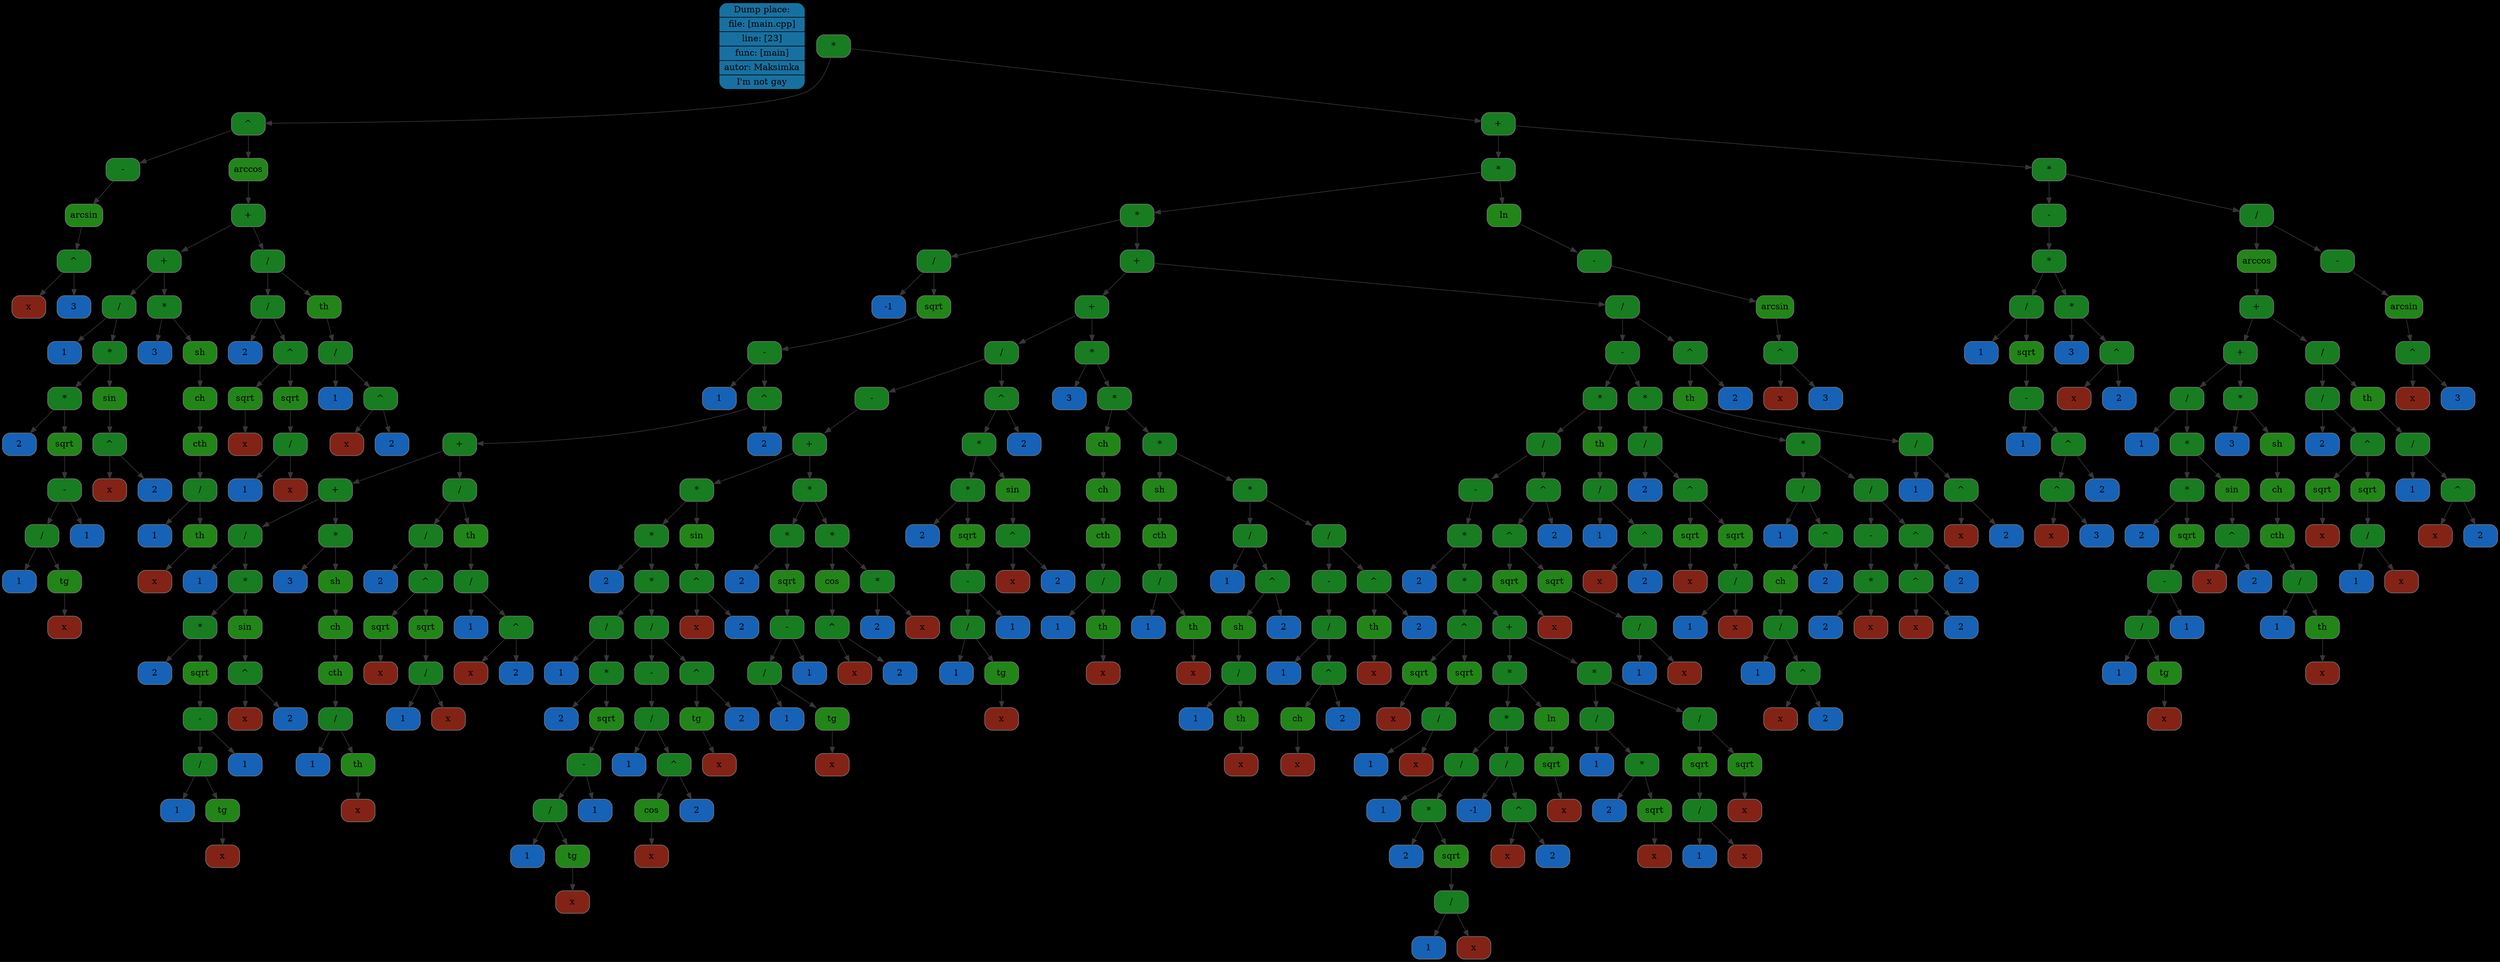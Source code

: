 digraph G{
rankdir=TB
graph [bgcolor="#000000"];
place[shape=Mrecord, style=filled, fillcolor="#1771a0", pos="0,1!",label = " { Dump place: | file: [main.cpp] | line: [23] | func: [main] | autor: Maksimka | I'm not gay } "color = "#000000"];
node0x503000000970[shape=Mrecord, style=filled, fillcolor="#177d20"label ="*", color = "#777777"];
node0x5030000059e0[shape=Mrecord, style=filled, fillcolor="#177d20"label ="^", color = "#777777"];
node0x503000000100[shape=Mrecord, style=filled, fillcolor="#177d20"label ="-", color = "#777777"];
node0x5030000000d0[shape=Mrecord, style=filled, fillcolor="#218617"label ="arcsin", color = "#777777"];
node0x5030000000a0[shape=Mrecord, style=filled, fillcolor="#177d20"label ="^", color = "#777777"];
node0x503000000040[shape=Mrecord, style=filled, fillcolor="#832316"label ="x", color = "#777777"];
node0x503000000070[shape=Mrecord, style=filled, fillcolor="#1662b7"label ="3", color = "#777777"];
node0x503000000940[shape=Mrecord, style=filled, fillcolor="#218617"label ="arccos", color = "#777777"];
node0x503000000910[shape=Mrecord, style=filled, fillcolor="#177d20"label ="+", color = "#777777"];
node0x5030000005e0[shape=Mrecord, style=filled, fillcolor="#177d20"label ="+", color = "#777777"];
node0x503000000400[shape=Mrecord, style=filled, fillcolor="#177d20"label ="/", color = "#777777"];
node0x503000000130[shape=Mrecord, style=filled, fillcolor="#1662b7"label ="1", color = "#777777"];
node0x5030000003d0[shape=Mrecord, style=filled, fillcolor="#177d20"label ="*", color = "#777777"];
node0x5030000002e0[shape=Mrecord, style=filled, fillcolor="#177d20"label ="*", color = "#777777"];
node0x503000000160[shape=Mrecord, style=filled, fillcolor="#1662b7"label ="2", color = "#777777"];
node0x5030000002b0[shape=Mrecord, style=filled, fillcolor="#218617"label ="sqrt", color = "#777777"];
node0x503000000280[shape=Mrecord, style=filled, fillcolor="#177d20"label ="-", color = "#777777"];
node0x503000000220[shape=Mrecord, style=filled, fillcolor="#177d20"label ="/", color = "#777777"];
node0x503000000190[shape=Mrecord, style=filled, fillcolor="#1662b7"label ="1", color = "#777777"];
node0x5030000001f0[shape=Mrecord, style=filled, fillcolor="#218617"label ="tg", color = "#777777"];
node0x5030000001c0[shape=Mrecord, style=filled, fillcolor="#832316"label ="x", color = "#777777"];
node0x503000000250[shape=Mrecord, style=filled, fillcolor="#1662b7"label ="1", color = "#777777"];
node0x5030000003a0[shape=Mrecord, style=filled, fillcolor="#218617"label ="sin", color = "#777777"];
node0x503000000370[shape=Mrecord, style=filled, fillcolor="#177d20"label ="^", color = "#777777"];
node0x503000000310[shape=Mrecord, style=filled, fillcolor="#832316"label ="x", color = "#777777"];
node0x503000000340[shape=Mrecord, style=filled, fillcolor="#1662b7"label ="2", color = "#777777"];
node0x5030000005b0[shape=Mrecord, style=filled, fillcolor="#177d20"label ="*", color = "#777777"];
node0x503000000430[shape=Mrecord, style=filled, fillcolor="#1662b7"label ="3", color = "#777777"];
node0x503000000580[shape=Mrecord, style=filled, fillcolor="#218617"label ="sh", color = "#777777"];
node0x503000000550[shape=Mrecord, style=filled, fillcolor="#218617"label ="ch", color = "#777777"];
node0x503000000520[shape=Mrecord, style=filled, fillcolor="#218617"label ="cth", color = "#777777"];
node0x5030000004f0[shape=Mrecord, style=filled, fillcolor="#177d20"label ="/", color = "#777777"];
node0x503000000460[shape=Mrecord, style=filled, fillcolor="#1662b7"label ="1", color = "#777777"];
node0x5030000004c0[shape=Mrecord, style=filled, fillcolor="#218617"label ="th", color = "#777777"];
node0x503000000490[shape=Mrecord, style=filled, fillcolor="#832316"label ="x", color = "#777777"];
node0x5030000008e0[shape=Mrecord, style=filled, fillcolor="#177d20"label ="/", color = "#777777"];
node0x503000000790[shape=Mrecord, style=filled, fillcolor="#177d20"label ="/", color = "#777777"];
node0x503000000610[shape=Mrecord, style=filled, fillcolor="#1662b7"label ="2", color = "#777777"];
node0x503000000760[shape=Mrecord, style=filled, fillcolor="#177d20"label ="^", color = "#777777"];
node0x503000000670[shape=Mrecord, style=filled, fillcolor="#218617"label ="sqrt", color = "#777777"];
node0x503000000640[shape=Mrecord, style=filled, fillcolor="#832316"label ="x", color = "#777777"];
node0x503000000730[shape=Mrecord, style=filled, fillcolor="#218617"label ="sqrt", color = "#777777"];
node0x503000000700[shape=Mrecord, style=filled, fillcolor="#177d20"label ="/", color = "#777777"];
node0x5030000006a0[shape=Mrecord, style=filled, fillcolor="#1662b7"label ="1", color = "#777777"];
node0x5030000006d0[shape=Mrecord, style=filled, fillcolor="#832316"label ="x", color = "#777777"];
node0x5030000008b0[shape=Mrecord, style=filled, fillcolor="#218617"label ="th", color = "#777777"];
node0x503000000880[shape=Mrecord, style=filled, fillcolor="#177d20"label ="/", color = "#777777"];
node0x5030000007c0[shape=Mrecord, style=filled, fillcolor="#1662b7"label ="1", color = "#777777"];
node0x503000000850[shape=Mrecord, style=filled, fillcolor="#177d20"label ="^", color = "#777777"];
node0x5030000007f0[shape=Mrecord, style=filled, fillcolor="#832316"label ="x", color = "#777777"];
node0x503000000820[shape=Mrecord, style=filled, fillcolor="#1662b7"label ="2", color = "#777777"];
node0x503000005a10[shape=Mrecord, style=filled, fillcolor="#177d20"label ="+", color = "#777777"];
node0x503000005980[shape=Mrecord, style=filled, fillcolor="#177d20"label ="*", color = "#777777"];
node0x5030000013c0[shape=Mrecord, style=filled, fillcolor="#177d20"label ="*", color = "#777777"];
node0x503000001c00[shape=Mrecord, style=filled, fillcolor="#177d20"label ="/", color = "#777777"];
node0x503000002530[shape=Mrecord, style=filled, fillcolor="#1662b7"label ="-1", color = "#777777"];
node0x503000002560[shape=Mrecord, style=filled, fillcolor="#218617"label ="sqrt", color = "#777777"];
node0x503000002500[shape=Mrecord, style=filled, fillcolor="#177d20"label ="-", color = "#777777"];
node0x503000002470[shape=Mrecord, style=filled, fillcolor="#1662b7"label ="1", color = "#777777"];
node0x5030000024a0[shape=Mrecord, style=filled, fillcolor="#177d20"label ="^", color = "#777777"];
node0x503000001c30[shape=Mrecord, style=filled, fillcolor="#177d20"label ="+", color = "#777777"];
node0x503000001c60[shape=Mrecord, style=filled, fillcolor="#177d20"label ="+", color = "#777777"];
node0x503000001c90[shape=Mrecord, style=filled, fillcolor="#177d20"label ="/", color = "#777777"];
node0x503000001cc0[shape=Mrecord, style=filled, fillcolor="#1662b7"label ="1", color = "#777777"];
node0x503000001cf0[shape=Mrecord, style=filled, fillcolor="#177d20"label ="*", color = "#777777"];
node0x503000001d20[shape=Mrecord, style=filled, fillcolor="#177d20"label ="*", color = "#777777"];
node0x503000001d50[shape=Mrecord, style=filled, fillcolor="#1662b7"label ="2", color = "#777777"];
node0x503000001d80[shape=Mrecord, style=filled, fillcolor="#218617"label ="sqrt", color = "#777777"];
node0x503000001db0[shape=Mrecord, style=filled, fillcolor="#177d20"label ="-", color = "#777777"];
node0x503000001de0[shape=Mrecord, style=filled, fillcolor="#177d20"label ="/", color = "#777777"];
node0x503000001e10[shape=Mrecord, style=filled, fillcolor="#1662b7"label ="1", color = "#777777"];
node0x503000001e40[shape=Mrecord, style=filled, fillcolor="#218617"label ="tg", color = "#777777"];
node0x503000001e70[shape=Mrecord, style=filled, fillcolor="#832316"label ="x", color = "#777777"];
node0x503000001ea0[shape=Mrecord, style=filled, fillcolor="#1662b7"label ="1", color = "#777777"];
node0x503000001ed0[shape=Mrecord, style=filled, fillcolor="#218617"label ="sin", color = "#777777"];
node0x503000001f00[shape=Mrecord, style=filled, fillcolor="#177d20"label ="^", color = "#777777"];
node0x503000001f30[shape=Mrecord, style=filled, fillcolor="#832316"label ="x", color = "#777777"];
node0x503000001f60[shape=Mrecord, style=filled, fillcolor="#1662b7"label ="2", color = "#777777"];
node0x503000001f90[shape=Mrecord, style=filled, fillcolor="#177d20"label ="*", color = "#777777"];
node0x503000001fc0[shape=Mrecord, style=filled, fillcolor="#1662b7"label ="3", color = "#777777"];
node0x503000001ff0[shape=Mrecord, style=filled, fillcolor="#218617"label ="sh", color = "#777777"];
node0x503000002020[shape=Mrecord, style=filled, fillcolor="#218617"label ="ch", color = "#777777"];
node0x503000002050[shape=Mrecord, style=filled, fillcolor="#218617"label ="cth", color = "#777777"];
node0x503000002080[shape=Mrecord, style=filled, fillcolor="#177d20"label ="/", color = "#777777"];
node0x5030000020b0[shape=Mrecord, style=filled, fillcolor="#1662b7"label ="1", color = "#777777"];
node0x5030000020e0[shape=Mrecord, style=filled, fillcolor="#218617"label ="th", color = "#777777"];
node0x503000002110[shape=Mrecord, style=filled, fillcolor="#832316"label ="x", color = "#777777"];
node0x503000002140[shape=Mrecord, style=filled, fillcolor="#177d20"label ="/", color = "#777777"];
node0x503000002170[shape=Mrecord, style=filled, fillcolor="#177d20"label ="/", color = "#777777"];
node0x5030000021a0[shape=Mrecord, style=filled, fillcolor="#1662b7"label ="2", color = "#777777"];
node0x5030000021d0[shape=Mrecord, style=filled, fillcolor="#177d20"label ="^", color = "#777777"];
node0x503000002200[shape=Mrecord, style=filled, fillcolor="#218617"label ="sqrt", color = "#777777"];
node0x503000002230[shape=Mrecord, style=filled, fillcolor="#832316"label ="x", color = "#777777"];
node0x503000002260[shape=Mrecord, style=filled, fillcolor="#218617"label ="sqrt", color = "#777777"];
node0x503000002290[shape=Mrecord, style=filled, fillcolor="#177d20"label ="/", color = "#777777"];
node0x5030000022c0[shape=Mrecord, style=filled, fillcolor="#1662b7"label ="1", color = "#777777"];
node0x5030000022f0[shape=Mrecord, style=filled, fillcolor="#832316"label ="x", color = "#777777"];
node0x503000002320[shape=Mrecord, style=filled, fillcolor="#218617"label ="th", color = "#777777"];
node0x503000002350[shape=Mrecord, style=filled, fillcolor="#177d20"label ="/", color = "#777777"];
node0x503000002380[shape=Mrecord, style=filled, fillcolor="#1662b7"label ="1", color = "#777777"];
node0x5030000023b0[shape=Mrecord, style=filled, fillcolor="#177d20"label ="^", color = "#777777"];
node0x5030000023e0[shape=Mrecord, style=filled, fillcolor="#832316"label ="x", color = "#777777"];
node0x503000002410[shape=Mrecord, style=filled, fillcolor="#1662b7"label ="2", color = "#777777"];
node0x503000002440[shape=Mrecord, style=filled, fillcolor="#1662b7"label ="2", color = "#777777"];
node0x5030000013f0[shape=Mrecord, style=filled, fillcolor="#177d20"label ="+", color = "#777777"];
node0x503000001420[shape=Mrecord, style=filled, fillcolor="#177d20"label ="+", color = "#777777"];
node0x503000001450[shape=Mrecord, style=filled, fillcolor="#177d20"label ="/", color = "#777777"];
node0x5030000036d0[shape=Mrecord, style=filled, fillcolor="#177d20"label ="-", color = "#777777"];
node0x5030000036a0[shape=Mrecord, style=filled, fillcolor="#177d20"label ="+", color = "#777777"];
node0x503000003340[shape=Mrecord, style=filled, fillcolor="#177d20"label ="*", color = "#777777"];
node0x503000002860[shape=Mrecord, style=filled, fillcolor="#177d20"label ="*", color = "#777777"];
node0x503000002890[shape=Mrecord, style=filled, fillcolor="#1662b7"label ="2", color = "#777777"];
node0x503000002b00[shape=Mrecord, style=filled, fillcolor="#177d20"label ="*", color = "#777777"];
node0x503000002c50[shape=Mrecord, style=filled, fillcolor="#177d20"label ="/", color = "#777777"];
node0x503000002e00[shape=Mrecord, style=filled, fillcolor="#1662b7"label ="1", color = "#777777"];
node0x503000002e30[shape=Mrecord, style=filled, fillcolor="#177d20"label ="*", color = "#777777"];
node0x503000002da0[shape=Mrecord, style=filled, fillcolor="#1662b7"label ="2", color = "#777777"];
node0x503000002dd0[shape=Mrecord, style=filled, fillcolor="#218617"label ="sqrt", color = "#777777"];
node0x503000002c80[shape=Mrecord, style=filled, fillcolor="#177d20"label ="-", color = "#777777"];
node0x503000002cb0[shape=Mrecord, style=filled, fillcolor="#177d20"label ="/", color = "#777777"];
node0x503000002ce0[shape=Mrecord, style=filled, fillcolor="#1662b7"label ="1", color = "#777777"];
node0x503000002d10[shape=Mrecord, style=filled, fillcolor="#218617"label ="tg", color = "#777777"];
node0x503000002d40[shape=Mrecord, style=filled, fillcolor="#832316"label ="x", color = "#777777"];
node0x503000002d70[shape=Mrecord, style=filled, fillcolor="#1662b7"label ="1", color = "#777777"];
node0x503000002b30[shape=Mrecord, style=filled, fillcolor="#177d20"label ="/", color = "#777777"];
node0x503000003100[shape=Mrecord, style=filled, fillcolor="#177d20"label ="-", color = "#777777"];
node0x5030000030d0[shape=Mrecord, style=filled, fillcolor="#177d20"label ="/", color = "#777777"];
node0x503000002fb0[shape=Mrecord, style=filled, fillcolor="#1662b7"label ="1", color = "#777777"];
node0x503000002fe0[shape=Mrecord, style=filled, fillcolor="#177d20"label ="^", color = "#777777"];
node0x503000002f50[shape=Mrecord, style=filled, fillcolor="#218617"label ="cos", color = "#777777"];
node0x503000002f20[shape=Mrecord, style=filled, fillcolor="#832316"label ="x", color = "#777777"];
node0x503000002f80[shape=Mrecord, style=filled, fillcolor="#1662b7"label ="2", color = "#777777"];
node0x503000003130[shape=Mrecord, style=filled, fillcolor="#177d20"label ="^", color = "#777777"];
node0x503000003010[shape=Mrecord, style=filled, fillcolor="#218617"label ="tg", color = "#777777"];
node0x503000003040[shape=Mrecord, style=filled, fillcolor="#832316"label ="x", color = "#777777"];
node0x503000003070[shape=Mrecord, style=filled, fillcolor="#1662b7"label ="2", color = "#777777"];
node0x5030000027a0[shape=Mrecord, style=filled, fillcolor="#218617"label ="sin", color = "#777777"];
node0x5030000027d0[shape=Mrecord, style=filled, fillcolor="#177d20"label ="^", color = "#777777"];
node0x503000002800[shape=Mrecord, style=filled, fillcolor="#832316"label ="x", color = "#777777"];
node0x503000002830[shape=Mrecord, style=filled, fillcolor="#1662b7"label ="2", color = "#777777"];
node0x503000003370[shape=Mrecord, style=filled, fillcolor="#177d20"label ="*", color = "#777777"];
node0x5030000025f0[shape=Mrecord, style=filled, fillcolor="#177d20"label ="*", color = "#777777"];
node0x503000002620[shape=Mrecord, style=filled, fillcolor="#1662b7"label ="2", color = "#777777"];
node0x503000002650[shape=Mrecord, style=filled, fillcolor="#218617"label ="sqrt", color = "#777777"];
node0x503000002680[shape=Mrecord, style=filled, fillcolor="#177d20"label ="-", color = "#777777"];
node0x5030000026b0[shape=Mrecord, style=filled, fillcolor="#177d20"label ="/", color = "#777777"];
node0x5030000026e0[shape=Mrecord, style=filled, fillcolor="#1662b7"label ="1", color = "#777777"];
node0x503000002710[shape=Mrecord, style=filled, fillcolor="#218617"label ="tg", color = "#777777"];
node0x503000002740[shape=Mrecord, style=filled, fillcolor="#832316"label ="x", color = "#777777"];
node0x503000002770[shape=Mrecord, style=filled, fillcolor="#1662b7"label ="1", color = "#777777"];
node0x503000002a10[shape=Mrecord, style=filled, fillcolor="#177d20"label ="*", color = "#777777"];
node0x5030000031c0[shape=Mrecord, style=filled, fillcolor="#218617"label ="cos", color = "#777777"];
node0x5030000031f0[shape=Mrecord, style=filled, fillcolor="#177d20"label ="^", color = "#777777"];
node0x503000003220[shape=Mrecord, style=filled, fillcolor="#832316"label ="x", color = "#777777"];
node0x503000003250[shape=Mrecord, style=filled, fillcolor="#1662b7"label ="2", color = "#777777"];
node0x503000002a40[shape=Mrecord, style=filled, fillcolor="#177d20"label ="*", color = "#777777"];
node0x5030000032e0[shape=Mrecord, style=filled, fillcolor="#1662b7"label ="2", color = "#777777"];
node0x503000003310[shape=Mrecord, style=filled, fillcolor="#832316"label ="x", color = "#777777"];
node0x503000003700[shape=Mrecord, style=filled, fillcolor="#177d20"label ="^", color = "#777777"];
node0x5030000033a0[shape=Mrecord, style=filled, fillcolor="#177d20"label ="*", color = "#777777"];
node0x5030000033d0[shape=Mrecord, style=filled, fillcolor="#177d20"label ="*", color = "#777777"];
node0x503000003400[shape=Mrecord, style=filled, fillcolor="#1662b7"label ="2", color = "#777777"];
node0x503000003430[shape=Mrecord, style=filled, fillcolor="#218617"label ="sqrt", color = "#777777"];
node0x503000003460[shape=Mrecord, style=filled, fillcolor="#177d20"label ="-", color = "#777777"];
node0x503000003490[shape=Mrecord, style=filled, fillcolor="#177d20"label ="/", color = "#777777"];
node0x5030000034c0[shape=Mrecord, style=filled, fillcolor="#1662b7"label ="1", color = "#777777"];
node0x5030000034f0[shape=Mrecord, style=filled, fillcolor="#218617"label ="tg", color = "#777777"];
node0x503000003520[shape=Mrecord, style=filled, fillcolor="#832316"label ="x", color = "#777777"];
node0x503000003550[shape=Mrecord, style=filled, fillcolor="#1662b7"label ="1", color = "#777777"];
node0x503000003580[shape=Mrecord, style=filled, fillcolor="#218617"label ="sin", color = "#777777"];
node0x5030000035b0[shape=Mrecord, style=filled, fillcolor="#177d20"label ="^", color = "#777777"];
node0x5030000035e0[shape=Mrecord, style=filled, fillcolor="#832316"label ="x", color = "#777777"];
node0x503000003610[shape=Mrecord, style=filled, fillcolor="#1662b7"label ="2", color = "#777777"];
node0x503000003640[shape=Mrecord, style=filled, fillcolor="#1662b7"label ="2", color = "#777777"];
node0x503000001750[shape=Mrecord, style=filled, fillcolor="#177d20"label ="*", color = "#777777"];
node0x503000001780[shape=Mrecord, style=filled, fillcolor="#1662b7"label ="3", color = "#777777"];
node0x503000003760[shape=Mrecord, style=filled, fillcolor="#177d20"label ="*", color = "#777777"];
node0x5030000038b0[shape=Mrecord, style=filled, fillcolor="#218617"label ="ch", color = "#777777"];
node0x5030000038e0[shape=Mrecord, style=filled, fillcolor="#218617"label ="ch", color = "#777777"];
node0x503000003910[shape=Mrecord, style=filled, fillcolor="#218617"label ="cth", color = "#777777"];
node0x503000003940[shape=Mrecord, style=filled, fillcolor="#177d20"label ="/", color = "#777777"];
node0x503000003970[shape=Mrecord, style=filled, fillcolor="#1662b7"label ="1", color = "#777777"];
node0x5030000039a0[shape=Mrecord, style=filled, fillcolor="#218617"label ="th", color = "#777777"];
node0x5030000039d0[shape=Mrecord, style=filled, fillcolor="#832316"label ="x", color = "#777777"];
node0x503000003790[shape=Mrecord, style=filled, fillcolor="#177d20"label ="*", color = "#777777"];
node0x503000003a00[shape=Mrecord, style=filled, fillcolor="#218617"label ="sh", color = "#777777"];
node0x503000003a30[shape=Mrecord, style=filled, fillcolor="#218617"label ="cth", color = "#777777"];
node0x503000003a60[shape=Mrecord, style=filled, fillcolor="#177d20"label ="/", color = "#777777"];
node0x503000003a90[shape=Mrecord, style=filled, fillcolor="#1662b7"label ="1", color = "#777777"];
node0x503000003ac0[shape=Mrecord, style=filled, fillcolor="#218617"label ="th", color = "#777777"];
node0x503000003af0[shape=Mrecord, style=filled, fillcolor="#832316"label ="x", color = "#777777"];
node0x5030000037c0[shape=Mrecord, style=filled, fillcolor="#177d20"label ="*", color = "#777777"];
node0x503000003b20[shape=Mrecord, style=filled, fillcolor="#177d20"label ="/", color = "#777777"];
node0x503000003c70[shape=Mrecord, style=filled, fillcolor="#1662b7"label ="1", color = "#777777"];
node0x503000003ca0[shape=Mrecord, style=filled, fillcolor="#177d20"label ="^", color = "#777777"];
node0x503000003c10[shape=Mrecord, style=filled, fillcolor="#218617"label ="sh", color = "#777777"];
node0x503000003b50[shape=Mrecord, style=filled, fillcolor="#177d20"label ="/", color = "#777777"];
node0x503000003b80[shape=Mrecord, style=filled, fillcolor="#1662b7"label ="1", color = "#777777"];
node0x503000003bb0[shape=Mrecord, style=filled, fillcolor="#218617"label ="th", color = "#777777"];
node0x503000003be0[shape=Mrecord, style=filled, fillcolor="#832316"label ="x", color = "#777777"];
node0x503000003c40[shape=Mrecord, style=filled, fillcolor="#1662b7"label ="2", color = "#777777"];
node0x5030000037f0[shape=Mrecord, style=filled, fillcolor="#177d20"label ="/", color = "#777777"];
node0x503000003f70[shape=Mrecord, style=filled, fillcolor="#177d20"label ="-", color = "#777777"];
node0x503000003f40[shape=Mrecord, style=filled, fillcolor="#177d20"label ="/", color = "#777777"];
node0x503000003e20[shape=Mrecord, style=filled, fillcolor="#1662b7"label ="1", color = "#777777"];
node0x503000003e50[shape=Mrecord, style=filled, fillcolor="#177d20"label ="^", color = "#777777"];
node0x503000003dc0[shape=Mrecord, style=filled, fillcolor="#218617"label ="ch", color = "#777777"];
node0x503000003d90[shape=Mrecord, style=filled, fillcolor="#832316"label ="x", color = "#777777"];
node0x503000003df0[shape=Mrecord, style=filled, fillcolor="#1662b7"label ="2", color = "#777777"];
node0x503000003fa0[shape=Mrecord, style=filled, fillcolor="#177d20"label ="^", color = "#777777"];
node0x503000003e80[shape=Mrecord, style=filled, fillcolor="#218617"label ="th", color = "#777777"];
node0x503000003eb0[shape=Mrecord, style=filled, fillcolor="#832316"label ="x", color = "#777777"];
node0x503000003ee0[shape=Mrecord, style=filled, fillcolor="#1662b7"label ="2", color = "#777777"];
node0x503000001900[shape=Mrecord, style=filled, fillcolor="#177d20"label ="/", color = "#777777"];
node0x503000005530[shape=Mrecord, style=filled, fillcolor="#177d20"label ="-", color = "#777777"];
node0x5030000054d0[shape=Mrecord, style=filled, fillcolor="#177d20"label ="*", color = "#777777"];
node0x503000004030[shape=Mrecord, style=filled, fillcolor="#177d20"label ="/", color = "#777777"];
node0x503000004e40[shape=Mrecord, style=filled, fillcolor="#177d20"label ="-", color = "#777777"];
node0x503000004e10[shape=Mrecord, style=filled, fillcolor="#177d20"label ="*", color = "#777777"];
node0x503000004060[shape=Mrecord, style=filled, fillcolor="#1662b7"label ="2", color = "#777777"];
node0x503000004330[shape=Mrecord, style=filled, fillcolor="#177d20"label ="*", color = "#777777"];
node0x503000004c00[shape=Mrecord, style=filled, fillcolor="#177d20"label ="^", color = "#777777"];
node0x503000004360[shape=Mrecord, style=filled, fillcolor="#218617"label ="sqrt", color = "#777777"];
node0x503000004390[shape=Mrecord, style=filled, fillcolor="#832316"label ="x", color = "#777777"];
node0x5030000043c0[shape=Mrecord, style=filled, fillcolor="#218617"label ="sqrt", color = "#777777"];
node0x5030000043f0[shape=Mrecord, style=filled, fillcolor="#177d20"label ="/", color = "#777777"];
node0x503000004420[shape=Mrecord, style=filled, fillcolor="#1662b7"label ="1", color = "#777777"];
node0x503000004450[shape=Mrecord, style=filled, fillcolor="#832316"label ="x", color = "#777777"];
node0x503000004c30[shape=Mrecord, style=filled, fillcolor="#177d20"label ="+", color = "#777777"];
node0x503000004ba0[shape=Mrecord, style=filled, fillcolor="#177d20"label ="*", color = "#777777"];
node0x503000004600[shape=Mrecord, style=filled, fillcolor="#177d20"label ="*", color = "#777777"];
node0x5030000046c0[shape=Mrecord, style=filled, fillcolor="#177d20"label ="/", color = "#777777"];
node0x5030000047e0[shape=Mrecord, style=filled, fillcolor="#1662b7"label ="1", color = "#777777"];
node0x503000004810[shape=Mrecord, style=filled, fillcolor="#177d20"label ="*", color = "#777777"];
node0x503000004780[shape=Mrecord, style=filled, fillcolor="#1662b7"label ="2", color = "#777777"];
node0x5030000047b0[shape=Mrecord, style=filled, fillcolor="#218617"label ="sqrt", color = "#777777"];
node0x5030000046f0[shape=Mrecord, style=filled, fillcolor="#177d20"label ="/", color = "#777777"];
node0x503000004720[shape=Mrecord, style=filled, fillcolor="#1662b7"label ="1", color = "#777777"];
node0x503000004750[shape=Mrecord, style=filled, fillcolor="#832316"label ="x", color = "#777777"];
node0x503000004630[shape=Mrecord, style=filled, fillcolor="#177d20"label ="/", color = "#777777"];
node0x503000004960[shape=Mrecord, style=filled, fillcolor="#1662b7"label ="-1", color = "#777777"];
node0x503000004990[shape=Mrecord, style=filled, fillcolor="#177d20"label ="^", color = "#777777"];
node0x5030000048a0[shape=Mrecord, style=filled, fillcolor="#832316"label ="x", color = "#777777"];
node0x5030000048d0[shape=Mrecord, style=filled, fillcolor="#1662b7"label ="2", color = "#777777"];
node0x5030000049c0[shape=Mrecord, style=filled, fillcolor="#218617"label ="ln", color = "#777777"];
node0x5030000045a0[shape=Mrecord, style=filled, fillcolor="#218617"label ="sqrt", color = "#777777"];
node0x5030000045d0[shape=Mrecord, style=filled, fillcolor="#832316"label ="x", color = "#777777"];
node0x503000004bd0[shape=Mrecord, style=filled, fillcolor="#177d20"label ="*", color = "#777777"];
node0x5030000049f0[shape=Mrecord, style=filled, fillcolor="#177d20"label ="/", color = "#777777"];
node0x503000004b10[shape=Mrecord, style=filled, fillcolor="#1662b7"label ="1", color = "#777777"];
node0x503000004b40[shape=Mrecord, style=filled, fillcolor="#177d20"label ="*", color = "#777777"];
node0x503000004ab0[shape=Mrecord, style=filled, fillcolor="#1662b7"label ="2", color = "#777777"];
node0x503000004ae0[shape=Mrecord, style=filled, fillcolor="#218617"label ="sqrt", color = "#777777"];
node0x503000004a80[shape=Mrecord, style=filled, fillcolor="#832316"label ="x", color = "#777777"];
node0x503000004b70[shape=Mrecord, style=filled, fillcolor="#177d20"label ="/", color = "#777777"];
node0x503000004480[shape=Mrecord, style=filled, fillcolor="#218617"label ="sqrt", color = "#777777"];
node0x5030000044b0[shape=Mrecord, style=filled, fillcolor="#177d20"label ="/", color = "#777777"];
node0x5030000044e0[shape=Mrecord, style=filled, fillcolor="#1662b7"label ="1", color = "#777777"];
node0x503000004510[shape=Mrecord, style=filled, fillcolor="#832316"label ="x", color = "#777777"];
node0x503000004540[shape=Mrecord, style=filled, fillcolor="#218617"label ="sqrt", color = "#777777"];
node0x503000004570[shape=Mrecord, style=filled, fillcolor="#832316"label ="x", color = "#777777"];
node0x503000004e70[shape=Mrecord, style=filled, fillcolor="#177d20"label ="^", color = "#777777"];
node0x503000004c60[shape=Mrecord, style=filled, fillcolor="#177d20"label ="^", color = "#777777"];
node0x503000004c90[shape=Mrecord, style=filled, fillcolor="#218617"label ="sqrt", color = "#777777"];
node0x503000004cc0[shape=Mrecord, style=filled, fillcolor="#832316"label ="x", color = "#777777"];
node0x503000004cf0[shape=Mrecord, style=filled, fillcolor="#218617"label ="sqrt", color = "#777777"];
node0x503000004d20[shape=Mrecord, style=filled, fillcolor="#177d20"label ="/", color = "#777777"];
node0x503000004d50[shape=Mrecord, style=filled, fillcolor="#1662b7"label ="1", color = "#777777"];
node0x503000004d80[shape=Mrecord, style=filled, fillcolor="#832316"label ="x", color = "#777777"];
node0x503000004db0[shape=Mrecord, style=filled, fillcolor="#1662b7"label ="2", color = "#777777"];
node0x503000001ae0[shape=Mrecord, style=filled, fillcolor="#218617"label ="th", color = "#777777"];
node0x503000001b10[shape=Mrecord, style=filled, fillcolor="#177d20"label ="/", color = "#777777"];
node0x503000001b40[shape=Mrecord, style=filled, fillcolor="#1662b7"label ="1", color = "#777777"];
node0x503000001b70[shape=Mrecord, style=filled, fillcolor="#177d20"label ="^", color = "#777777"];
node0x503000001ba0[shape=Mrecord, style=filled, fillcolor="#832316"label ="x", color = "#777777"];
node0x503000001bd0[shape=Mrecord, style=filled, fillcolor="#1662b7"label ="2", color = "#777777"];
node0x503000005500[shape=Mrecord, style=filled, fillcolor="#177d20"label ="*", color = "#777777"];
node0x503000001930[shape=Mrecord, style=filled, fillcolor="#177d20"label ="/", color = "#777777"];
node0x503000001960[shape=Mrecord, style=filled, fillcolor="#1662b7"label ="2", color = "#777777"];
node0x503000001990[shape=Mrecord, style=filled, fillcolor="#177d20"label ="^", color = "#777777"];
node0x5030000019c0[shape=Mrecord, style=filled, fillcolor="#218617"label ="sqrt", color = "#777777"];
node0x5030000019f0[shape=Mrecord, style=filled, fillcolor="#832316"label ="x", color = "#777777"];
node0x503000001a20[shape=Mrecord, style=filled, fillcolor="#218617"label ="sqrt", color = "#777777"];
node0x503000001a50[shape=Mrecord, style=filled, fillcolor="#177d20"label ="/", color = "#777777"];
node0x503000001a80[shape=Mrecord, style=filled, fillcolor="#1662b7"label ="1", color = "#777777"];
node0x503000001ab0[shape=Mrecord, style=filled, fillcolor="#832316"label ="x", color = "#777777"];
node0x5030000041e0[shape=Mrecord, style=filled, fillcolor="#177d20"label ="*", color = "#777777"];
node0x503000004ea0[shape=Mrecord, style=filled, fillcolor="#177d20"label ="/", color = "#777777"];
node0x503000005020[shape=Mrecord, style=filled, fillcolor="#1662b7"label ="1", color = "#777777"];
node0x503000005050[shape=Mrecord, style=filled, fillcolor="#177d20"label ="^", color = "#777777"];
node0x503000004fc0[shape=Mrecord, style=filled, fillcolor="#218617"label ="ch", color = "#777777"];
node0x503000004ed0[shape=Mrecord, style=filled, fillcolor="#177d20"label ="/", color = "#777777"];
node0x503000004f00[shape=Mrecord, style=filled, fillcolor="#1662b7"label ="1", color = "#777777"];
node0x503000004f30[shape=Mrecord, style=filled, fillcolor="#177d20"label ="^", color = "#777777"];
node0x503000004f60[shape=Mrecord, style=filled, fillcolor="#832316"label ="x", color = "#777777"];
node0x503000004f90[shape=Mrecord, style=filled, fillcolor="#1662b7"label ="2", color = "#777777"];
node0x503000004ff0[shape=Mrecord, style=filled, fillcolor="#1662b7"label ="2", color = "#777777"];
node0x503000004210[shape=Mrecord, style=filled, fillcolor="#177d20"label ="/", color = "#777777"];
node0x503000005320[shape=Mrecord, style=filled, fillcolor="#177d20"label ="-", color = "#777777"];
node0x5030000052f0[shape=Mrecord, style=filled, fillcolor="#177d20"label ="*", color = "#777777"];
node0x5030000051a0[shape=Mrecord, style=filled, fillcolor="#1662b7"label ="2", color = "#777777"];
node0x5030000051d0[shape=Mrecord, style=filled, fillcolor="#832316"label ="x", color = "#777777"];
node0x503000005350[shape=Mrecord, style=filled, fillcolor="#177d20"label ="^", color = "#777777"];
node0x503000005200[shape=Mrecord, style=filled, fillcolor="#177d20"label ="^", color = "#777777"];
node0x503000005230[shape=Mrecord, style=filled, fillcolor="#832316"label ="x", color = "#777777"];
node0x503000005260[shape=Mrecord, style=filled, fillcolor="#1662b7"label ="2", color = "#777777"];
node0x503000005290[shape=Mrecord, style=filled, fillcolor="#1662b7"label ="2", color = "#777777"];
node0x503000005560[shape=Mrecord, style=filled, fillcolor="#177d20"label ="^", color = "#777777"];
node0x503000005380[shape=Mrecord, style=filled, fillcolor="#218617"label ="th", color = "#777777"];
node0x5030000053b0[shape=Mrecord, style=filled, fillcolor="#177d20"label ="/", color = "#777777"];
node0x5030000053e0[shape=Mrecord, style=filled, fillcolor="#1662b7"label ="1", color = "#777777"];
node0x503000005410[shape=Mrecord, style=filled, fillcolor="#177d20"label ="^", color = "#777777"];
node0x503000005440[shape=Mrecord, style=filled, fillcolor="#832316"label ="x", color = "#777777"];
node0x503000005470[shape=Mrecord, style=filled, fillcolor="#1662b7"label ="2", color = "#777777"];
node0x5030000054a0[shape=Mrecord, style=filled, fillcolor="#1662b7"label ="2", color = "#777777"];
node0x503000005590[shape=Mrecord, style=filled, fillcolor="#218617"label ="ln", color = "#777777"];
node0x5030000012d0[shape=Mrecord, style=filled, fillcolor="#177d20"label ="-", color = "#777777"];
node0x503000001300[shape=Mrecord, style=filled, fillcolor="#218617"label ="arcsin", color = "#777777"];
node0x503000001330[shape=Mrecord, style=filled, fillcolor="#177d20"label ="^", color = "#777777"];
node0x503000001360[shape=Mrecord, style=filled, fillcolor="#832316"label ="x", color = "#777777"];
node0x503000001390[shape=Mrecord, style=filled, fillcolor="#1662b7"label ="3", color = "#777777"];
node0x5030000059b0[shape=Mrecord, style=filled, fillcolor="#177d20"label ="*", color = "#777777"];
node0x5030000055c0[shape=Mrecord, style=filled, fillcolor="#177d20"label ="-", color = "#777777"];
node0x5030000055f0[shape=Mrecord, style=filled, fillcolor="#177d20"label ="*", color = "#777777"];
node0x5030000056b0[shape=Mrecord, style=filled, fillcolor="#177d20"label ="/", color = "#777777"];
node0x503000005830[shape=Mrecord, style=filled, fillcolor="#1662b7"label ="1", color = "#777777"];
node0x503000005860[shape=Mrecord, style=filled, fillcolor="#218617"label ="sqrt", color = "#777777"];
node0x503000005800[shape=Mrecord, style=filled, fillcolor="#177d20"label ="-", color = "#777777"];
node0x5030000057a0[shape=Mrecord, style=filled, fillcolor="#1662b7"label ="1", color = "#777777"];
node0x5030000057d0[shape=Mrecord, style=filled, fillcolor="#177d20"label ="^", color = "#777777"];
node0x5030000056e0[shape=Mrecord, style=filled, fillcolor="#177d20"label ="^", color = "#777777"];
node0x503000005710[shape=Mrecord, style=filled, fillcolor="#832316"label ="x", color = "#777777"];
node0x503000005740[shape=Mrecord, style=filled, fillcolor="#1662b7"label ="3", color = "#777777"];
node0x503000005770[shape=Mrecord, style=filled, fillcolor="#1662b7"label ="2", color = "#777777"];
node0x503000005620[shape=Mrecord, style=filled, fillcolor="#177d20"label ="*", color = "#777777"];
node0x5030000058f0[shape=Mrecord, style=filled, fillcolor="#1662b7"label ="3", color = "#777777"];
node0x503000005920[shape=Mrecord, style=filled, fillcolor="#177d20"label ="^", color = "#777777"];
node0x503000005650[shape=Mrecord, style=filled, fillcolor="#832316"label ="x", color = "#777777"];
node0x5030000058c0[shape=Mrecord, style=filled, fillcolor="#1662b7"label ="2", color = "#777777"];
node0x503000005950[shape=Mrecord, style=filled, fillcolor="#177d20"label ="/", color = "#777777"];
node0x5030000009a0[shape=Mrecord, style=filled, fillcolor="#218617"label ="arccos", color = "#777777"];
node0x5030000009d0[shape=Mrecord, style=filled, fillcolor="#177d20"label ="+", color = "#777777"];
node0x503000000a00[shape=Mrecord, style=filled, fillcolor="#177d20"label ="+", color = "#777777"];
node0x503000000a30[shape=Mrecord, style=filled, fillcolor="#177d20"label ="/", color = "#777777"];
node0x503000000a60[shape=Mrecord, style=filled, fillcolor="#1662b7"label ="1", color = "#777777"];
node0x503000000a90[shape=Mrecord, style=filled, fillcolor="#177d20"label ="*", color = "#777777"];
node0x503000000ac0[shape=Mrecord, style=filled, fillcolor="#177d20"label ="*", color = "#777777"];
node0x503000000af0[shape=Mrecord, style=filled, fillcolor="#1662b7"label ="2", color = "#777777"];
node0x503000000b20[shape=Mrecord, style=filled, fillcolor="#218617"label ="sqrt", color = "#777777"];
node0x503000000b50[shape=Mrecord, style=filled, fillcolor="#177d20"label ="-", color = "#777777"];
node0x503000000b80[shape=Mrecord, style=filled, fillcolor="#177d20"label ="/", color = "#777777"];
node0x503000000bb0[shape=Mrecord, style=filled, fillcolor="#1662b7"label ="1", color = "#777777"];
node0x503000000be0[shape=Mrecord, style=filled, fillcolor="#218617"label ="tg", color = "#777777"];
node0x503000000c10[shape=Mrecord, style=filled, fillcolor="#832316"label ="x", color = "#777777"];
node0x503000000c40[shape=Mrecord, style=filled, fillcolor="#1662b7"label ="1", color = "#777777"];
node0x503000000c70[shape=Mrecord, style=filled, fillcolor="#218617"label ="sin", color = "#777777"];
node0x503000000ca0[shape=Mrecord, style=filled, fillcolor="#177d20"label ="^", color = "#777777"];
node0x503000000cd0[shape=Mrecord, style=filled, fillcolor="#832316"label ="x", color = "#777777"];
node0x503000000d00[shape=Mrecord, style=filled, fillcolor="#1662b7"label ="2", color = "#777777"];
node0x503000000d30[shape=Mrecord, style=filled, fillcolor="#177d20"label ="*", color = "#777777"];
node0x503000000d60[shape=Mrecord, style=filled, fillcolor="#1662b7"label ="3", color = "#777777"];
node0x503000000d90[shape=Mrecord, style=filled, fillcolor="#218617"label ="sh", color = "#777777"];
node0x503000000dc0[shape=Mrecord, style=filled, fillcolor="#218617"label ="ch", color = "#777777"];
node0x503000000df0[shape=Mrecord, style=filled, fillcolor="#218617"label ="cth", color = "#777777"];
node0x503000000e20[shape=Mrecord, style=filled, fillcolor="#177d20"label ="/", color = "#777777"];
node0x503000000e50[shape=Mrecord, style=filled, fillcolor="#1662b7"label ="1", color = "#777777"];
node0x503000000e80[shape=Mrecord, style=filled, fillcolor="#218617"label ="th", color = "#777777"];
node0x503000000eb0[shape=Mrecord, style=filled, fillcolor="#832316"label ="x", color = "#777777"];
node0x503000000ee0[shape=Mrecord, style=filled, fillcolor="#177d20"label ="/", color = "#777777"];
node0x503000000f10[shape=Mrecord, style=filled, fillcolor="#177d20"label ="/", color = "#777777"];
node0x503000000f40[shape=Mrecord, style=filled, fillcolor="#1662b7"label ="2", color = "#777777"];
node0x503000000f70[shape=Mrecord, style=filled, fillcolor="#177d20"label ="^", color = "#777777"];
node0x503000000fa0[shape=Mrecord, style=filled, fillcolor="#218617"label ="sqrt", color = "#777777"];
node0x503000000fd0[shape=Mrecord, style=filled, fillcolor="#832316"label ="x", color = "#777777"];
node0x503000001000[shape=Mrecord, style=filled, fillcolor="#218617"label ="sqrt", color = "#777777"];
node0x503000001030[shape=Mrecord, style=filled, fillcolor="#177d20"label ="/", color = "#777777"];
node0x503000001060[shape=Mrecord, style=filled, fillcolor="#1662b7"label ="1", color = "#777777"];
node0x503000001090[shape=Mrecord, style=filled, fillcolor="#832316"label ="x", color = "#777777"];
node0x5030000010c0[shape=Mrecord, style=filled, fillcolor="#218617"label ="th", color = "#777777"];
node0x5030000010f0[shape=Mrecord, style=filled, fillcolor="#177d20"label ="/", color = "#777777"];
node0x503000001120[shape=Mrecord, style=filled, fillcolor="#1662b7"label ="1", color = "#777777"];
node0x503000001150[shape=Mrecord, style=filled, fillcolor="#177d20"label ="^", color = "#777777"];
node0x503000001180[shape=Mrecord, style=filled, fillcolor="#832316"label ="x", color = "#777777"];
node0x5030000011b0[shape=Mrecord, style=filled, fillcolor="#1662b7"label ="2", color = "#777777"];
node0x5030000011e0[shape=Mrecord, style=filled, fillcolor="#177d20"label ="-", color = "#777777"];
node0x503000001210[shape=Mrecord, style=filled, fillcolor="#218617"label ="arcsin", color = "#777777"];
node0x503000001240[shape=Mrecord, style=filled, fillcolor="#177d20"label ="^", color = "#777777"];
node0x503000001270[shape=Mrecord, style=filled, fillcolor="#832316"label ="x", color = "#777777"];
node0x5030000012a0[shape=Mrecord, style=filled, fillcolor="#1662b7"label ="3", color = "#777777"];
edge[color="#373737"];
node0x503000000970->node0x5030000059e0;
node0x5030000059e0->node0x503000000100;
node0x503000000100->node0x5030000000d0;
node0x5030000000d0->node0x5030000000a0;
node0x5030000000a0->node0x503000000040;
node0x5030000000a0->node0x503000000070;
node0x5030000059e0->node0x503000000940;
node0x503000000940->node0x503000000910;
node0x503000000910->node0x5030000005e0;
node0x5030000005e0->node0x503000000400;
node0x503000000400->node0x503000000130;
node0x503000000400->node0x5030000003d0;
node0x5030000003d0->node0x5030000002e0;
node0x5030000002e0->node0x503000000160;
node0x5030000002e0->node0x5030000002b0;
node0x5030000002b0->node0x503000000280;
node0x503000000280->node0x503000000220;
node0x503000000220->node0x503000000190;
node0x503000000220->node0x5030000001f0;
node0x5030000001f0->node0x5030000001c0;
node0x503000000280->node0x503000000250;
node0x5030000003d0->node0x5030000003a0;
node0x5030000003a0->node0x503000000370;
node0x503000000370->node0x503000000310;
node0x503000000370->node0x503000000340;
node0x5030000005e0->node0x5030000005b0;
node0x5030000005b0->node0x503000000430;
node0x5030000005b0->node0x503000000580;
node0x503000000580->node0x503000000550;
node0x503000000550->node0x503000000520;
node0x503000000520->node0x5030000004f0;
node0x5030000004f0->node0x503000000460;
node0x5030000004f0->node0x5030000004c0;
node0x5030000004c0->node0x503000000490;
node0x503000000910->node0x5030000008e0;
node0x5030000008e0->node0x503000000790;
node0x503000000790->node0x503000000610;
node0x503000000790->node0x503000000760;
node0x503000000760->node0x503000000670;
node0x503000000670->node0x503000000640;
node0x503000000760->node0x503000000730;
node0x503000000730->node0x503000000700;
node0x503000000700->node0x5030000006a0;
node0x503000000700->node0x5030000006d0;
node0x5030000008e0->node0x5030000008b0;
node0x5030000008b0->node0x503000000880;
node0x503000000880->node0x5030000007c0;
node0x503000000880->node0x503000000850;
node0x503000000850->node0x5030000007f0;
node0x503000000850->node0x503000000820;
node0x503000000970->node0x503000005a10;
node0x503000005a10->node0x503000005980;
node0x503000005980->node0x5030000013c0;
node0x5030000013c0->node0x503000001c00;
node0x503000001c00->node0x503000002530;
node0x503000001c00->node0x503000002560;
node0x503000002560->node0x503000002500;
node0x503000002500->node0x503000002470;
node0x503000002500->node0x5030000024a0;
node0x5030000024a0->node0x503000001c30;
node0x503000001c30->node0x503000001c60;
node0x503000001c60->node0x503000001c90;
node0x503000001c90->node0x503000001cc0;
node0x503000001c90->node0x503000001cf0;
node0x503000001cf0->node0x503000001d20;
node0x503000001d20->node0x503000001d50;
node0x503000001d20->node0x503000001d80;
node0x503000001d80->node0x503000001db0;
node0x503000001db0->node0x503000001de0;
node0x503000001de0->node0x503000001e10;
node0x503000001de0->node0x503000001e40;
node0x503000001e40->node0x503000001e70;
node0x503000001db0->node0x503000001ea0;
node0x503000001cf0->node0x503000001ed0;
node0x503000001ed0->node0x503000001f00;
node0x503000001f00->node0x503000001f30;
node0x503000001f00->node0x503000001f60;
node0x503000001c60->node0x503000001f90;
node0x503000001f90->node0x503000001fc0;
node0x503000001f90->node0x503000001ff0;
node0x503000001ff0->node0x503000002020;
node0x503000002020->node0x503000002050;
node0x503000002050->node0x503000002080;
node0x503000002080->node0x5030000020b0;
node0x503000002080->node0x5030000020e0;
node0x5030000020e0->node0x503000002110;
node0x503000001c30->node0x503000002140;
node0x503000002140->node0x503000002170;
node0x503000002170->node0x5030000021a0;
node0x503000002170->node0x5030000021d0;
node0x5030000021d0->node0x503000002200;
node0x503000002200->node0x503000002230;
node0x5030000021d0->node0x503000002260;
node0x503000002260->node0x503000002290;
node0x503000002290->node0x5030000022c0;
node0x503000002290->node0x5030000022f0;
node0x503000002140->node0x503000002320;
node0x503000002320->node0x503000002350;
node0x503000002350->node0x503000002380;
node0x503000002350->node0x5030000023b0;
node0x5030000023b0->node0x5030000023e0;
node0x5030000023b0->node0x503000002410;
node0x5030000024a0->node0x503000002440;
node0x5030000013c0->node0x5030000013f0;
node0x5030000013f0->node0x503000001420;
node0x503000001420->node0x503000001450;
node0x503000001450->node0x5030000036d0;
node0x5030000036d0->node0x5030000036a0;
node0x5030000036a0->node0x503000003340;
node0x503000003340->node0x503000002860;
node0x503000002860->node0x503000002890;
node0x503000002860->node0x503000002b00;
node0x503000002b00->node0x503000002c50;
node0x503000002c50->node0x503000002e00;
node0x503000002c50->node0x503000002e30;
node0x503000002e30->node0x503000002da0;
node0x503000002e30->node0x503000002dd0;
node0x503000002dd0->node0x503000002c80;
node0x503000002c80->node0x503000002cb0;
node0x503000002cb0->node0x503000002ce0;
node0x503000002cb0->node0x503000002d10;
node0x503000002d10->node0x503000002d40;
node0x503000002c80->node0x503000002d70;
node0x503000002b00->node0x503000002b30;
node0x503000002b30->node0x503000003100;
node0x503000003100->node0x5030000030d0;
node0x5030000030d0->node0x503000002fb0;
node0x5030000030d0->node0x503000002fe0;
node0x503000002fe0->node0x503000002f50;
node0x503000002f50->node0x503000002f20;
node0x503000002fe0->node0x503000002f80;
node0x503000002b30->node0x503000003130;
node0x503000003130->node0x503000003010;
node0x503000003010->node0x503000003040;
node0x503000003130->node0x503000003070;
node0x503000003340->node0x5030000027a0;
node0x5030000027a0->node0x5030000027d0;
node0x5030000027d0->node0x503000002800;
node0x5030000027d0->node0x503000002830;
node0x5030000036a0->node0x503000003370;
node0x503000003370->node0x5030000025f0;
node0x5030000025f0->node0x503000002620;
node0x5030000025f0->node0x503000002650;
node0x503000002650->node0x503000002680;
node0x503000002680->node0x5030000026b0;
node0x5030000026b0->node0x5030000026e0;
node0x5030000026b0->node0x503000002710;
node0x503000002710->node0x503000002740;
node0x503000002680->node0x503000002770;
node0x503000003370->node0x503000002a10;
node0x503000002a10->node0x5030000031c0;
node0x5030000031c0->node0x5030000031f0;
node0x5030000031f0->node0x503000003220;
node0x5030000031f0->node0x503000003250;
node0x503000002a10->node0x503000002a40;
node0x503000002a40->node0x5030000032e0;
node0x503000002a40->node0x503000003310;
node0x503000001450->node0x503000003700;
node0x503000003700->node0x5030000033a0;
node0x5030000033a0->node0x5030000033d0;
node0x5030000033d0->node0x503000003400;
node0x5030000033d0->node0x503000003430;
node0x503000003430->node0x503000003460;
node0x503000003460->node0x503000003490;
node0x503000003490->node0x5030000034c0;
node0x503000003490->node0x5030000034f0;
node0x5030000034f0->node0x503000003520;
node0x503000003460->node0x503000003550;
node0x5030000033a0->node0x503000003580;
node0x503000003580->node0x5030000035b0;
node0x5030000035b0->node0x5030000035e0;
node0x5030000035b0->node0x503000003610;
node0x503000003700->node0x503000003640;
node0x503000001420->node0x503000001750;
node0x503000001750->node0x503000001780;
node0x503000001750->node0x503000003760;
node0x503000003760->node0x5030000038b0;
node0x5030000038b0->node0x5030000038e0;
node0x5030000038e0->node0x503000003910;
node0x503000003910->node0x503000003940;
node0x503000003940->node0x503000003970;
node0x503000003940->node0x5030000039a0;
node0x5030000039a0->node0x5030000039d0;
node0x503000003760->node0x503000003790;
node0x503000003790->node0x503000003a00;
node0x503000003a00->node0x503000003a30;
node0x503000003a30->node0x503000003a60;
node0x503000003a60->node0x503000003a90;
node0x503000003a60->node0x503000003ac0;
node0x503000003ac0->node0x503000003af0;
node0x503000003790->node0x5030000037c0;
node0x5030000037c0->node0x503000003b20;
node0x503000003b20->node0x503000003c70;
node0x503000003b20->node0x503000003ca0;
node0x503000003ca0->node0x503000003c10;
node0x503000003c10->node0x503000003b50;
node0x503000003b50->node0x503000003b80;
node0x503000003b50->node0x503000003bb0;
node0x503000003bb0->node0x503000003be0;
node0x503000003ca0->node0x503000003c40;
node0x5030000037c0->node0x5030000037f0;
node0x5030000037f0->node0x503000003f70;
node0x503000003f70->node0x503000003f40;
node0x503000003f40->node0x503000003e20;
node0x503000003f40->node0x503000003e50;
node0x503000003e50->node0x503000003dc0;
node0x503000003dc0->node0x503000003d90;
node0x503000003e50->node0x503000003df0;
node0x5030000037f0->node0x503000003fa0;
node0x503000003fa0->node0x503000003e80;
node0x503000003e80->node0x503000003eb0;
node0x503000003fa0->node0x503000003ee0;
node0x5030000013f0->node0x503000001900;
node0x503000001900->node0x503000005530;
node0x503000005530->node0x5030000054d0;
node0x5030000054d0->node0x503000004030;
node0x503000004030->node0x503000004e40;
node0x503000004e40->node0x503000004e10;
node0x503000004e10->node0x503000004060;
node0x503000004e10->node0x503000004330;
node0x503000004330->node0x503000004c00;
node0x503000004c00->node0x503000004360;
node0x503000004360->node0x503000004390;
node0x503000004c00->node0x5030000043c0;
node0x5030000043c0->node0x5030000043f0;
node0x5030000043f0->node0x503000004420;
node0x5030000043f0->node0x503000004450;
node0x503000004330->node0x503000004c30;
node0x503000004c30->node0x503000004ba0;
node0x503000004ba0->node0x503000004600;
node0x503000004600->node0x5030000046c0;
node0x5030000046c0->node0x5030000047e0;
node0x5030000046c0->node0x503000004810;
node0x503000004810->node0x503000004780;
node0x503000004810->node0x5030000047b0;
node0x5030000047b0->node0x5030000046f0;
node0x5030000046f0->node0x503000004720;
node0x5030000046f0->node0x503000004750;
node0x503000004600->node0x503000004630;
node0x503000004630->node0x503000004960;
node0x503000004630->node0x503000004990;
node0x503000004990->node0x5030000048a0;
node0x503000004990->node0x5030000048d0;
node0x503000004ba0->node0x5030000049c0;
node0x5030000049c0->node0x5030000045a0;
node0x5030000045a0->node0x5030000045d0;
node0x503000004c30->node0x503000004bd0;
node0x503000004bd0->node0x5030000049f0;
node0x5030000049f0->node0x503000004b10;
node0x5030000049f0->node0x503000004b40;
node0x503000004b40->node0x503000004ab0;
node0x503000004b40->node0x503000004ae0;
node0x503000004ae0->node0x503000004a80;
node0x503000004bd0->node0x503000004b70;
node0x503000004b70->node0x503000004480;
node0x503000004480->node0x5030000044b0;
node0x5030000044b0->node0x5030000044e0;
node0x5030000044b0->node0x503000004510;
node0x503000004b70->node0x503000004540;
node0x503000004540->node0x503000004570;
node0x503000004030->node0x503000004e70;
node0x503000004e70->node0x503000004c60;
node0x503000004c60->node0x503000004c90;
node0x503000004c90->node0x503000004cc0;
node0x503000004c60->node0x503000004cf0;
node0x503000004cf0->node0x503000004d20;
node0x503000004d20->node0x503000004d50;
node0x503000004d20->node0x503000004d80;
node0x503000004e70->node0x503000004db0;
node0x5030000054d0->node0x503000001ae0;
node0x503000001ae0->node0x503000001b10;
node0x503000001b10->node0x503000001b40;
node0x503000001b10->node0x503000001b70;
node0x503000001b70->node0x503000001ba0;
node0x503000001b70->node0x503000001bd0;
node0x503000005530->node0x503000005500;
node0x503000005500->node0x503000001930;
node0x503000001930->node0x503000001960;
node0x503000001930->node0x503000001990;
node0x503000001990->node0x5030000019c0;
node0x5030000019c0->node0x5030000019f0;
node0x503000001990->node0x503000001a20;
node0x503000001a20->node0x503000001a50;
node0x503000001a50->node0x503000001a80;
node0x503000001a50->node0x503000001ab0;
node0x503000005500->node0x5030000041e0;
node0x5030000041e0->node0x503000004ea0;
node0x503000004ea0->node0x503000005020;
node0x503000004ea0->node0x503000005050;
node0x503000005050->node0x503000004fc0;
node0x503000004fc0->node0x503000004ed0;
node0x503000004ed0->node0x503000004f00;
node0x503000004ed0->node0x503000004f30;
node0x503000004f30->node0x503000004f60;
node0x503000004f30->node0x503000004f90;
node0x503000005050->node0x503000004ff0;
node0x5030000041e0->node0x503000004210;
node0x503000004210->node0x503000005320;
node0x503000005320->node0x5030000052f0;
node0x5030000052f0->node0x5030000051a0;
node0x5030000052f0->node0x5030000051d0;
node0x503000004210->node0x503000005350;
node0x503000005350->node0x503000005200;
node0x503000005200->node0x503000005230;
node0x503000005200->node0x503000005260;
node0x503000005350->node0x503000005290;
node0x503000001900->node0x503000005560;
node0x503000005560->node0x503000005380;
node0x503000005380->node0x5030000053b0;
node0x5030000053b0->node0x5030000053e0;
node0x5030000053b0->node0x503000005410;
node0x503000005410->node0x503000005440;
node0x503000005410->node0x503000005470;
node0x503000005560->node0x5030000054a0;
node0x503000005980->node0x503000005590;
node0x503000005590->node0x5030000012d0;
node0x5030000012d0->node0x503000001300;
node0x503000001300->node0x503000001330;
node0x503000001330->node0x503000001360;
node0x503000001330->node0x503000001390;
node0x503000005a10->node0x5030000059b0;
node0x5030000059b0->node0x5030000055c0;
node0x5030000055c0->node0x5030000055f0;
node0x5030000055f0->node0x5030000056b0;
node0x5030000056b0->node0x503000005830;
node0x5030000056b0->node0x503000005860;
node0x503000005860->node0x503000005800;
node0x503000005800->node0x5030000057a0;
node0x503000005800->node0x5030000057d0;
node0x5030000057d0->node0x5030000056e0;
node0x5030000056e0->node0x503000005710;
node0x5030000056e0->node0x503000005740;
node0x5030000057d0->node0x503000005770;
node0x5030000055f0->node0x503000005620;
node0x503000005620->node0x5030000058f0;
node0x503000005620->node0x503000005920;
node0x503000005920->node0x503000005650;
node0x503000005920->node0x5030000058c0;
node0x5030000059b0->node0x503000005950;
node0x503000005950->node0x5030000009a0;
node0x5030000009a0->node0x5030000009d0;
node0x5030000009d0->node0x503000000a00;
node0x503000000a00->node0x503000000a30;
node0x503000000a30->node0x503000000a60;
node0x503000000a30->node0x503000000a90;
node0x503000000a90->node0x503000000ac0;
node0x503000000ac0->node0x503000000af0;
node0x503000000ac0->node0x503000000b20;
node0x503000000b20->node0x503000000b50;
node0x503000000b50->node0x503000000b80;
node0x503000000b80->node0x503000000bb0;
node0x503000000b80->node0x503000000be0;
node0x503000000be0->node0x503000000c10;
node0x503000000b50->node0x503000000c40;
node0x503000000a90->node0x503000000c70;
node0x503000000c70->node0x503000000ca0;
node0x503000000ca0->node0x503000000cd0;
node0x503000000ca0->node0x503000000d00;
node0x503000000a00->node0x503000000d30;
node0x503000000d30->node0x503000000d60;
node0x503000000d30->node0x503000000d90;
node0x503000000d90->node0x503000000dc0;
node0x503000000dc0->node0x503000000df0;
node0x503000000df0->node0x503000000e20;
node0x503000000e20->node0x503000000e50;
node0x503000000e20->node0x503000000e80;
node0x503000000e80->node0x503000000eb0;
node0x5030000009d0->node0x503000000ee0;
node0x503000000ee0->node0x503000000f10;
node0x503000000f10->node0x503000000f40;
node0x503000000f10->node0x503000000f70;
node0x503000000f70->node0x503000000fa0;
node0x503000000fa0->node0x503000000fd0;
node0x503000000f70->node0x503000001000;
node0x503000001000->node0x503000001030;
node0x503000001030->node0x503000001060;
node0x503000001030->node0x503000001090;
node0x503000000ee0->node0x5030000010c0;
node0x5030000010c0->node0x5030000010f0;
node0x5030000010f0->node0x503000001120;
node0x5030000010f0->node0x503000001150;
node0x503000001150->node0x503000001180;
node0x503000001150->node0x5030000011b0;
node0x503000005950->node0x5030000011e0;
node0x5030000011e0->node0x503000001210;
node0x503000001210->node0x503000001240;
node0x503000001240->node0x503000001270;
node0x503000001240->node0x5030000012a0;
}
